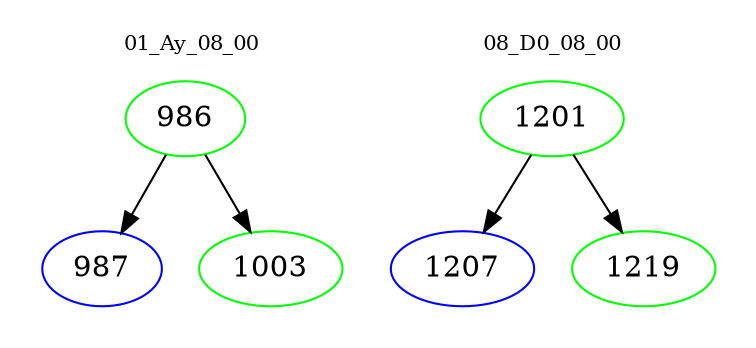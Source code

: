 digraph{
subgraph cluster_0 {
color = white
label = "01_Ay_08_00";
fontsize=10;
T0_986 [label="986", color="green"]
T0_986 -> T0_987 [color="black"]
T0_987 [label="987", color="blue"]
T0_986 -> T0_1003 [color="black"]
T0_1003 [label="1003", color="green"]
}
subgraph cluster_1 {
color = white
label = "08_D0_08_00";
fontsize=10;
T1_1201 [label="1201", color="green"]
T1_1201 -> T1_1207 [color="black"]
T1_1207 [label="1207", color="blue"]
T1_1201 -> T1_1219 [color="black"]
T1_1219 [label="1219", color="green"]
}
}
